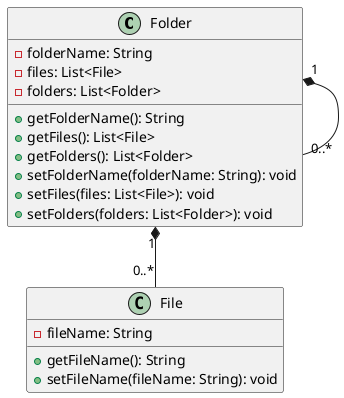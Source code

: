 @startuml
'https://plantuml.com/class-diagram

Folder "1" *-- "0..*" File
Folder "1" *-- "0..*" Folder

class File{
    -fileName: String

    +getFileName(): String
    +setFileName(fileName: String): void
}

class Folder{
    - folderName: String
    - files: List<File>
    - folders: List<Folder>

    + getFolderName(): String
    + getFiles(): List<File>
    + getFolders(): List<Folder>
    + setFolderName(folderName: String): void
    + setFiles(files: List<File>): void
    + setFolders(folders: List<Folder>): void
}

@enduml